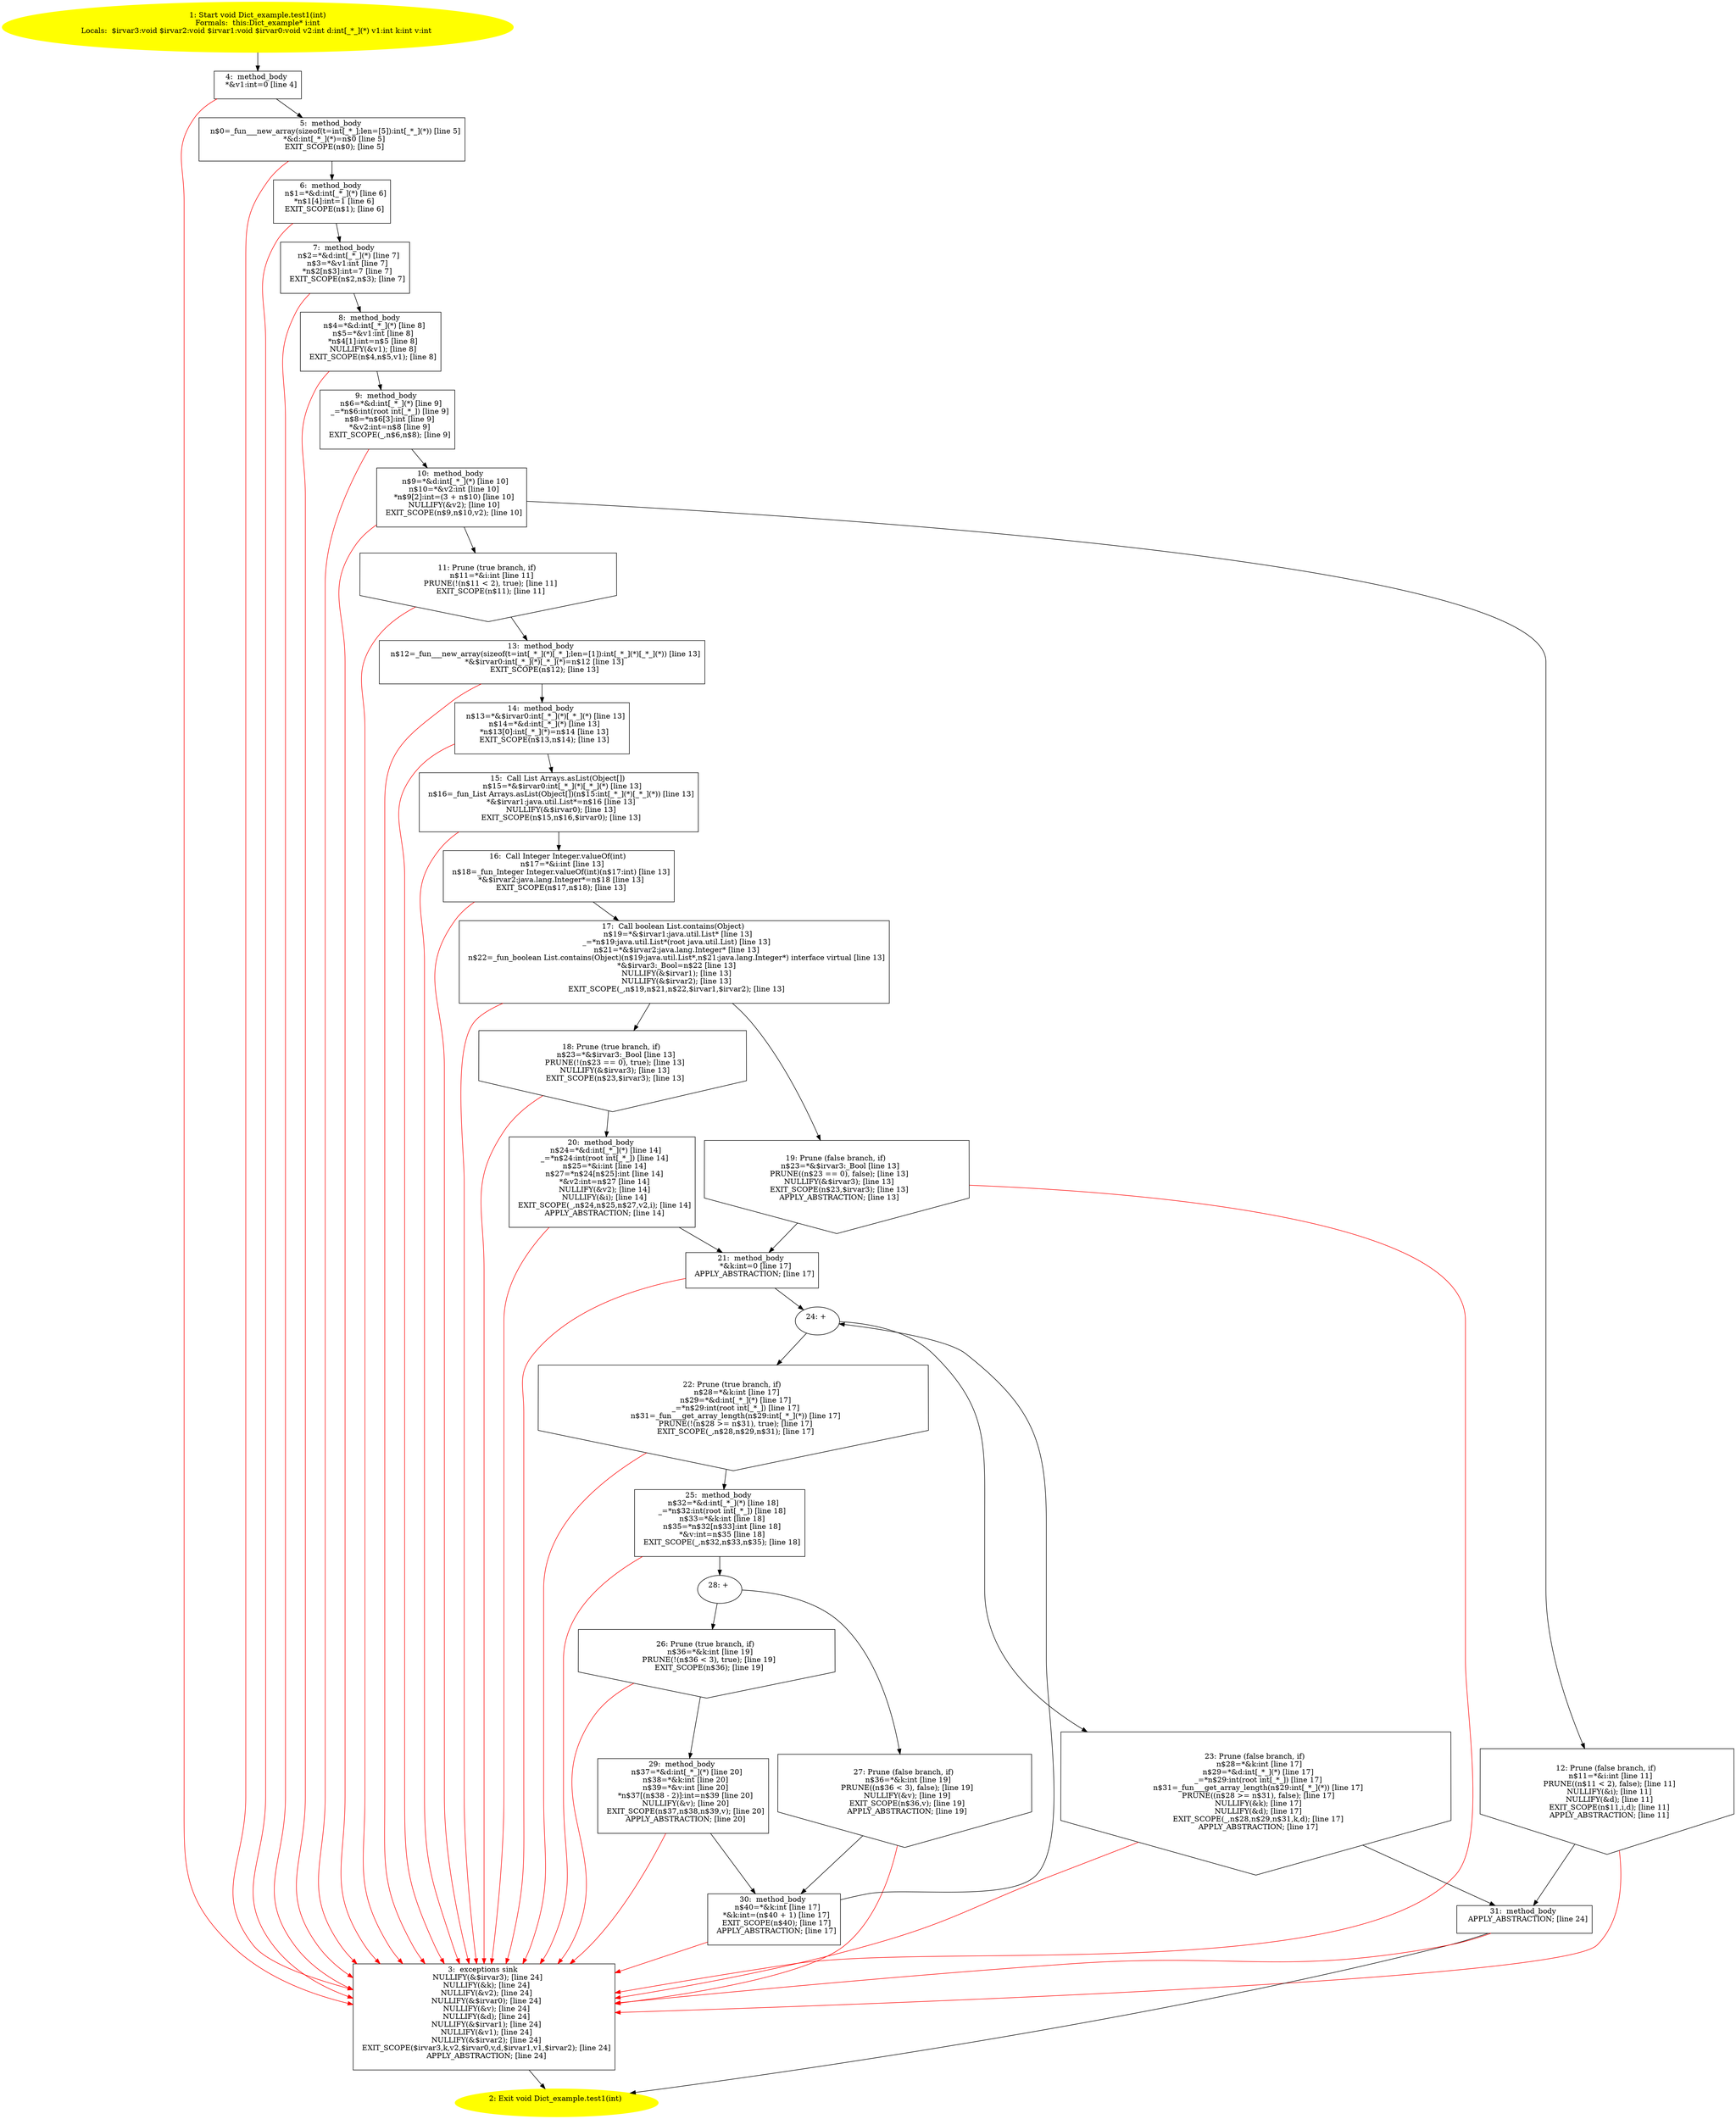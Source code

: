 /* @generated */
digraph cfg {
"Dict_example.test1(int):void.9b8e6a3f72bcbab94aac724e0c47f978_1" [label="1: Start void Dict_example.test1(int)\nFormals:  this:Dict_example* i:int\nLocals:  $irvar3:void $irvar2:void $irvar1:void $irvar0:void v2:int d:int[_*_](*) v1:int k:int v:int \n  " color=yellow style=filled]
	

	 "Dict_example.test1(int):void.9b8e6a3f72bcbab94aac724e0c47f978_1" -> "Dict_example.test1(int):void.9b8e6a3f72bcbab94aac724e0c47f978_4" ;
"Dict_example.test1(int):void.9b8e6a3f72bcbab94aac724e0c47f978_2" [label="2: Exit void Dict_example.test1(int) \n  " color=yellow style=filled]
	

"Dict_example.test1(int):void.9b8e6a3f72bcbab94aac724e0c47f978_3" [label="3:  exceptions sink \n   NULLIFY(&$irvar3); [line 24]\n  NULLIFY(&k); [line 24]\n  NULLIFY(&v2); [line 24]\n  NULLIFY(&$irvar0); [line 24]\n  NULLIFY(&v); [line 24]\n  NULLIFY(&d); [line 24]\n  NULLIFY(&$irvar1); [line 24]\n  NULLIFY(&v1); [line 24]\n  NULLIFY(&$irvar2); [line 24]\n  EXIT_SCOPE($irvar3,k,v2,$irvar0,v,d,$irvar1,v1,$irvar2); [line 24]\n  APPLY_ABSTRACTION; [line 24]\n " shape="box"]
	

	 "Dict_example.test1(int):void.9b8e6a3f72bcbab94aac724e0c47f978_3" -> "Dict_example.test1(int):void.9b8e6a3f72bcbab94aac724e0c47f978_2" ;
"Dict_example.test1(int):void.9b8e6a3f72bcbab94aac724e0c47f978_4" [label="4:  method_body \n   *&v1:int=0 [line 4]\n " shape="box"]
	

	 "Dict_example.test1(int):void.9b8e6a3f72bcbab94aac724e0c47f978_4" -> "Dict_example.test1(int):void.9b8e6a3f72bcbab94aac724e0c47f978_5" ;
	 "Dict_example.test1(int):void.9b8e6a3f72bcbab94aac724e0c47f978_4" -> "Dict_example.test1(int):void.9b8e6a3f72bcbab94aac724e0c47f978_3" [color="red" ];
"Dict_example.test1(int):void.9b8e6a3f72bcbab94aac724e0c47f978_5" [label="5:  method_body \n   n$0=_fun___new_array(sizeof(t=int[_*_];len=[5]):int[_*_](*)) [line 5]\n  *&d:int[_*_](*)=n$0 [line 5]\n  EXIT_SCOPE(n$0); [line 5]\n " shape="box"]
	

	 "Dict_example.test1(int):void.9b8e6a3f72bcbab94aac724e0c47f978_5" -> "Dict_example.test1(int):void.9b8e6a3f72bcbab94aac724e0c47f978_6" ;
	 "Dict_example.test1(int):void.9b8e6a3f72bcbab94aac724e0c47f978_5" -> "Dict_example.test1(int):void.9b8e6a3f72bcbab94aac724e0c47f978_3" [color="red" ];
"Dict_example.test1(int):void.9b8e6a3f72bcbab94aac724e0c47f978_6" [label="6:  method_body \n   n$1=*&d:int[_*_](*) [line 6]\n  *n$1[4]:int=1 [line 6]\n  EXIT_SCOPE(n$1); [line 6]\n " shape="box"]
	

	 "Dict_example.test1(int):void.9b8e6a3f72bcbab94aac724e0c47f978_6" -> "Dict_example.test1(int):void.9b8e6a3f72bcbab94aac724e0c47f978_7" ;
	 "Dict_example.test1(int):void.9b8e6a3f72bcbab94aac724e0c47f978_6" -> "Dict_example.test1(int):void.9b8e6a3f72bcbab94aac724e0c47f978_3" [color="red" ];
"Dict_example.test1(int):void.9b8e6a3f72bcbab94aac724e0c47f978_7" [label="7:  method_body \n   n$2=*&d:int[_*_](*) [line 7]\n  n$3=*&v1:int [line 7]\n  *n$2[n$3]:int=7 [line 7]\n  EXIT_SCOPE(n$2,n$3); [line 7]\n " shape="box"]
	

	 "Dict_example.test1(int):void.9b8e6a3f72bcbab94aac724e0c47f978_7" -> "Dict_example.test1(int):void.9b8e6a3f72bcbab94aac724e0c47f978_8" ;
	 "Dict_example.test1(int):void.9b8e6a3f72bcbab94aac724e0c47f978_7" -> "Dict_example.test1(int):void.9b8e6a3f72bcbab94aac724e0c47f978_3" [color="red" ];
"Dict_example.test1(int):void.9b8e6a3f72bcbab94aac724e0c47f978_8" [label="8:  method_body \n   n$4=*&d:int[_*_](*) [line 8]\n  n$5=*&v1:int [line 8]\n  *n$4[1]:int=n$5 [line 8]\n  NULLIFY(&v1); [line 8]\n  EXIT_SCOPE(n$4,n$5,v1); [line 8]\n " shape="box"]
	

	 "Dict_example.test1(int):void.9b8e6a3f72bcbab94aac724e0c47f978_8" -> "Dict_example.test1(int):void.9b8e6a3f72bcbab94aac724e0c47f978_9" ;
	 "Dict_example.test1(int):void.9b8e6a3f72bcbab94aac724e0c47f978_8" -> "Dict_example.test1(int):void.9b8e6a3f72bcbab94aac724e0c47f978_3" [color="red" ];
"Dict_example.test1(int):void.9b8e6a3f72bcbab94aac724e0c47f978_9" [label="9:  method_body \n   n$6=*&d:int[_*_](*) [line 9]\n  _=*n$6:int(root int[_*_]) [line 9]\n  n$8=*n$6[3]:int [line 9]\n  *&v2:int=n$8 [line 9]\n  EXIT_SCOPE(_,n$6,n$8); [line 9]\n " shape="box"]
	

	 "Dict_example.test1(int):void.9b8e6a3f72bcbab94aac724e0c47f978_9" -> "Dict_example.test1(int):void.9b8e6a3f72bcbab94aac724e0c47f978_10" ;
	 "Dict_example.test1(int):void.9b8e6a3f72bcbab94aac724e0c47f978_9" -> "Dict_example.test1(int):void.9b8e6a3f72bcbab94aac724e0c47f978_3" [color="red" ];
"Dict_example.test1(int):void.9b8e6a3f72bcbab94aac724e0c47f978_10" [label="10:  method_body \n   n$9=*&d:int[_*_](*) [line 10]\n  n$10=*&v2:int [line 10]\n  *n$9[2]:int=(3 + n$10) [line 10]\n  NULLIFY(&v2); [line 10]\n  EXIT_SCOPE(n$9,n$10,v2); [line 10]\n " shape="box"]
	

	 "Dict_example.test1(int):void.9b8e6a3f72bcbab94aac724e0c47f978_10" -> "Dict_example.test1(int):void.9b8e6a3f72bcbab94aac724e0c47f978_11" ;
	 "Dict_example.test1(int):void.9b8e6a3f72bcbab94aac724e0c47f978_10" -> "Dict_example.test1(int):void.9b8e6a3f72bcbab94aac724e0c47f978_12" ;
	 "Dict_example.test1(int):void.9b8e6a3f72bcbab94aac724e0c47f978_10" -> "Dict_example.test1(int):void.9b8e6a3f72bcbab94aac724e0c47f978_3" [color="red" ];
"Dict_example.test1(int):void.9b8e6a3f72bcbab94aac724e0c47f978_11" [label="11: Prune (true branch, if) \n   n$11=*&i:int [line 11]\n  PRUNE(!(n$11 < 2), true); [line 11]\n  EXIT_SCOPE(n$11); [line 11]\n " shape="invhouse"]
	

	 "Dict_example.test1(int):void.9b8e6a3f72bcbab94aac724e0c47f978_11" -> "Dict_example.test1(int):void.9b8e6a3f72bcbab94aac724e0c47f978_13" ;
	 "Dict_example.test1(int):void.9b8e6a3f72bcbab94aac724e0c47f978_11" -> "Dict_example.test1(int):void.9b8e6a3f72bcbab94aac724e0c47f978_3" [color="red" ];
"Dict_example.test1(int):void.9b8e6a3f72bcbab94aac724e0c47f978_12" [label="12: Prune (false branch, if) \n   n$11=*&i:int [line 11]\n  PRUNE((n$11 < 2), false); [line 11]\n  NULLIFY(&i); [line 11]\n  NULLIFY(&d); [line 11]\n  EXIT_SCOPE(n$11,i,d); [line 11]\n  APPLY_ABSTRACTION; [line 11]\n " shape="invhouse"]
	

	 "Dict_example.test1(int):void.9b8e6a3f72bcbab94aac724e0c47f978_12" -> "Dict_example.test1(int):void.9b8e6a3f72bcbab94aac724e0c47f978_31" ;
	 "Dict_example.test1(int):void.9b8e6a3f72bcbab94aac724e0c47f978_12" -> "Dict_example.test1(int):void.9b8e6a3f72bcbab94aac724e0c47f978_3" [color="red" ];
"Dict_example.test1(int):void.9b8e6a3f72bcbab94aac724e0c47f978_13" [label="13:  method_body \n   n$12=_fun___new_array(sizeof(t=int[_*_](*)[_*_];len=[1]):int[_*_](*)[_*_](*)) [line 13]\n  *&$irvar0:int[_*_](*)[_*_](*)=n$12 [line 13]\n  EXIT_SCOPE(n$12); [line 13]\n " shape="box"]
	

	 "Dict_example.test1(int):void.9b8e6a3f72bcbab94aac724e0c47f978_13" -> "Dict_example.test1(int):void.9b8e6a3f72bcbab94aac724e0c47f978_14" ;
	 "Dict_example.test1(int):void.9b8e6a3f72bcbab94aac724e0c47f978_13" -> "Dict_example.test1(int):void.9b8e6a3f72bcbab94aac724e0c47f978_3" [color="red" ];
"Dict_example.test1(int):void.9b8e6a3f72bcbab94aac724e0c47f978_14" [label="14:  method_body \n   n$13=*&$irvar0:int[_*_](*)[_*_](*) [line 13]\n  n$14=*&d:int[_*_](*) [line 13]\n  *n$13[0]:int[_*_](*)=n$14 [line 13]\n  EXIT_SCOPE(n$13,n$14); [line 13]\n " shape="box"]
	

	 "Dict_example.test1(int):void.9b8e6a3f72bcbab94aac724e0c47f978_14" -> "Dict_example.test1(int):void.9b8e6a3f72bcbab94aac724e0c47f978_15" ;
	 "Dict_example.test1(int):void.9b8e6a3f72bcbab94aac724e0c47f978_14" -> "Dict_example.test1(int):void.9b8e6a3f72bcbab94aac724e0c47f978_3" [color="red" ];
"Dict_example.test1(int):void.9b8e6a3f72bcbab94aac724e0c47f978_15" [label="15:  Call List Arrays.asList(Object[]) \n   n$15=*&$irvar0:int[_*_](*)[_*_](*) [line 13]\n  n$16=_fun_List Arrays.asList(Object[])(n$15:int[_*_](*)[_*_](*)) [line 13]\n  *&$irvar1:java.util.List*=n$16 [line 13]\n  NULLIFY(&$irvar0); [line 13]\n  EXIT_SCOPE(n$15,n$16,$irvar0); [line 13]\n " shape="box"]
	

	 "Dict_example.test1(int):void.9b8e6a3f72bcbab94aac724e0c47f978_15" -> "Dict_example.test1(int):void.9b8e6a3f72bcbab94aac724e0c47f978_16" ;
	 "Dict_example.test1(int):void.9b8e6a3f72bcbab94aac724e0c47f978_15" -> "Dict_example.test1(int):void.9b8e6a3f72bcbab94aac724e0c47f978_3" [color="red" ];
"Dict_example.test1(int):void.9b8e6a3f72bcbab94aac724e0c47f978_16" [label="16:  Call Integer Integer.valueOf(int) \n   n$17=*&i:int [line 13]\n  n$18=_fun_Integer Integer.valueOf(int)(n$17:int) [line 13]\n  *&$irvar2:java.lang.Integer*=n$18 [line 13]\n  EXIT_SCOPE(n$17,n$18); [line 13]\n " shape="box"]
	

	 "Dict_example.test1(int):void.9b8e6a3f72bcbab94aac724e0c47f978_16" -> "Dict_example.test1(int):void.9b8e6a3f72bcbab94aac724e0c47f978_17" ;
	 "Dict_example.test1(int):void.9b8e6a3f72bcbab94aac724e0c47f978_16" -> "Dict_example.test1(int):void.9b8e6a3f72bcbab94aac724e0c47f978_3" [color="red" ];
"Dict_example.test1(int):void.9b8e6a3f72bcbab94aac724e0c47f978_17" [label="17:  Call boolean List.contains(Object) \n   n$19=*&$irvar1:java.util.List* [line 13]\n  _=*n$19:java.util.List*(root java.util.List) [line 13]\n  n$21=*&$irvar2:java.lang.Integer* [line 13]\n  n$22=_fun_boolean List.contains(Object)(n$19:java.util.List*,n$21:java.lang.Integer*) interface virtual [line 13]\n  *&$irvar3:_Bool=n$22 [line 13]\n  NULLIFY(&$irvar1); [line 13]\n  NULLIFY(&$irvar2); [line 13]\n  EXIT_SCOPE(_,n$19,n$21,n$22,$irvar1,$irvar2); [line 13]\n " shape="box"]
	

	 "Dict_example.test1(int):void.9b8e6a3f72bcbab94aac724e0c47f978_17" -> "Dict_example.test1(int):void.9b8e6a3f72bcbab94aac724e0c47f978_18" ;
	 "Dict_example.test1(int):void.9b8e6a3f72bcbab94aac724e0c47f978_17" -> "Dict_example.test1(int):void.9b8e6a3f72bcbab94aac724e0c47f978_19" ;
	 "Dict_example.test1(int):void.9b8e6a3f72bcbab94aac724e0c47f978_17" -> "Dict_example.test1(int):void.9b8e6a3f72bcbab94aac724e0c47f978_3" [color="red" ];
"Dict_example.test1(int):void.9b8e6a3f72bcbab94aac724e0c47f978_18" [label="18: Prune (true branch, if) \n   n$23=*&$irvar3:_Bool [line 13]\n  PRUNE(!(n$23 == 0), true); [line 13]\n  NULLIFY(&$irvar3); [line 13]\n  EXIT_SCOPE(n$23,$irvar3); [line 13]\n " shape="invhouse"]
	

	 "Dict_example.test1(int):void.9b8e6a3f72bcbab94aac724e0c47f978_18" -> "Dict_example.test1(int):void.9b8e6a3f72bcbab94aac724e0c47f978_20" ;
	 "Dict_example.test1(int):void.9b8e6a3f72bcbab94aac724e0c47f978_18" -> "Dict_example.test1(int):void.9b8e6a3f72bcbab94aac724e0c47f978_3" [color="red" ];
"Dict_example.test1(int):void.9b8e6a3f72bcbab94aac724e0c47f978_19" [label="19: Prune (false branch, if) \n   n$23=*&$irvar3:_Bool [line 13]\n  PRUNE((n$23 == 0), false); [line 13]\n  NULLIFY(&$irvar3); [line 13]\n  EXIT_SCOPE(n$23,$irvar3); [line 13]\n  APPLY_ABSTRACTION; [line 13]\n " shape="invhouse"]
	

	 "Dict_example.test1(int):void.9b8e6a3f72bcbab94aac724e0c47f978_19" -> "Dict_example.test1(int):void.9b8e6a3f72bcbab94aac724e0c47f978_21" ;
	 "Dict_example.test1(int):void.9b8e6a3f72bcbab94aac724e0c47f978_19" -> "Dict_example.test1(int):void.9b8e6a3f72bcbab94aac724e0c47f978_3" [color="red" ];
"Dict_example.test1(int):void.9b8e6a3f72bcbab94aac724e0c47f978_20" [label="20:  method_body \n   n$24=*&d:int[_*_](*) [line 14]\n  _=*n$24:int(root int[_*_]) [line 14]\n  n$25=*&i:int [line 14]\n  n$27=*n$24[n$25]:int [line 14]\n  *&v2:int=n$27 [line 14]\n  NULLIFY(&v2); [line 14]\n  NULLIFY(&i); [line 14]\n  EXIT_SCOPE(_,n$24,n$25,n$27,v2,i); [line 14]\n  APPLY_ABSTRACTION; [line 14]\n " shape="box"]
	

	 "Dict_example.test1(int):void.9b8e6a3f72bcbab94aac724e0c47f978_20" -> "Dict_example.test1(int):void.9b8e6a3f72bcbab94aac724e0c47f978_21" ;
	 "Dict_example.test1(int):void.9b8e6a3f72bcbab94aac724e0c47f978_20" -> "Dict_example.test1(int):void.9b8e6a3f72bcbab94aac724e0c47f978_3" [color="red" ];
"Dict_example.test1(int):void.9b8e6a3f72bcbab94aac724e0c47f978_21" [label="21:  method_body \n   *&k:int=0 [line 17]\n  APPLY_ABSTRACTION; [line 17]\n " shape="box"]
	

	 "Dict_example.test1(int):void.9b8e6a3f72bcbab94aac724e0c47f978_21" -> "Dict_example.test1(int):void.9b8e6a3f72bcbab94aac724e0c47f978_24" ;
	 "Dict_example.test1(int):void.9b8e6a3f72bcbab94aac724e0c47f978_21" -> "Dict_example.test1(int):void.9b8e6a3f72bcbab94aac724e0c47f978_3" [color="red" ];
"Dict_example.test1(int):void.9b8e6a3f72bcbab94aac724e0c47f978_22" [label="22: Prune (true branch, if) \n   n$28=*&k:int [line 17]\n  n$29=*&d:int[_*_](*) [line 17]\n  _=*n$29:int(root int[_*_]) [line 17]\n  n$31=_fun___get_array_length(n$29:int[_*_](*)) [line 17]\n  PRUNE(!(n$28 >= n$31), true); [line 17]\n  EXIT_SCOPE(_,n$28,n$29,n$31); [line 17]\n " shape="invhouse"]
	

	 "Dict_example.test1(int):void.9b8e6a3f72bcbab94aac724e0c47f978_22" -> "Dict_example.test1(int):void.9b8e6a3f72bcbab94aac724e0c47f978_25" ;
	 "Dict_example.test1(int):void.9b8e6a3f72bcbab94aac724e0c47f978_22" -> "Dict_example.test1(int):void.9b8e6a3f72bcbab94aac724e0c47f978_3" [color="red" ];
"Dict_example.test1(int):void.9b8e6a3f72bcbab94aac724e0c47f978_23" [label="23: Prune (false branch, if) \n   n$28=*&k:int [line 17]\n  n$29=*&d:int[_*_](*) [line 17]\n  _=*n$29:int(root int[_*_]) [line 17]\n  n$31=_fun___get_array_length(n$29:int[_*_](*)) [line 17]\n  PRUNE((n$28 >= n$31), false); [line 17]\n  NULLIFY(&k); [line 17]\n  NULLIFY(&d); [line 17]\n  EXIT_SCOPE(_,n$28,n$29,n$31,k,d); [line 17]\n  APPLY_ABSTRACTION; [line 17]\n " shape="invhouse"]
	

	 "Dict_example.test1(int):void.9b8e6a3f72bcbab94aac724e0c47f978_23" -> "Dict_example.test1(int):void.9b8e6a3f72bcbab94aac724e0c47f978_31" ;
	 "Dict_example.test1(int):void.9b8e6a3f72bcbab94aac724e0c47f978_23" -> "Dict_example.test1(int):void.9b8e6a3f72bcbab94aac724e0c47f978_3" [color="red" ];
"Dict_example.test1(int):void.9b8e6a3f72bcbab94aac724e0c47f978_24" [label="24: + \n  " ]
	

	 "Dict_example.test1(int):void.9b8e6a3f72bcbab94aac724e0c47f978_24" -> "Dict_example.test1(int):void.9b8e6a3f72bcbab94aac724e0c47f978_22" ;
	 "Dict_example.test1(int):void.9b8e6a3f72bcbab94aac724e0c47f978_24" -> "Dict_example.test1(int):void.9b8e6a3f72bcbab94aac724e0c47f978_23" ;
"Dict_example.test1(int):void.9b8e6a3f72bcbab94aac724e0c47f978_25" [label="25:  method_body \n   n$32=*&d:int[_*_](*) [line 18]\n  _=*n$32:int(root int[_*_]) [line 18]\n  n$33=*&k:int [line 18]\n  n$35=*n$32[n$33]:int [line 18]\n  *&v:int=n$35 [line 18]\n  EXIT_SCOPE(_,n$32,n$33,n$35); [line 18]\n " shape="box"]
	

	 "Dict_example.test1(int):void.9b8e6a3f72bcbab94aac724e0c47f978_25" -> "Dict_example.test1(int):void.9b8e6a3f72bcbab94aac724e0c47f978_28" ;
	 "Dict_example.test1(int):void.9b8e6a3f72bcbab94aac724e0c47f978_25" -> "Dict_example.test1(int):void.9b8e6a3f72bcbab94aac724e0c47f978_3" [color="red" ];
"Dict_example.test1(int):void.9b8e6a3f72bcbab94aac724e0c47f978_26" [label="26: Prune (true branch, if) \n   n$36=*&k:int [line 19]\n  PRUNE(!(n$36 < 3), true); [line 19]\n  EXIT_SCOPE(n$36); [line 19]\n " shape="invhouse"]
	

	 "Dict_example.test1(int):void.9b8e6a3f72bcbab94aac724e0c47f978_26" -> "Dict_example.test1(int):void.9b8e6a3f72bcbab94aac724e0c47f978_29" ;
	 "Dict_example.test1(int):void.9b8e6a3f72bcbab94aac724e0c47f978_26" -> "Dict_example.test1(int):void.9b8e6a3f72bcbab94aac724e0c47f978_3" [color="red" ];
"Dict_example.test1(int):void.9b8e6a3f72bcbab94aac724e0c47f978_27" [label="27: Prune (false branch, if) \n   n$36=*&k:int [line 19]\n  PRUNE((n$36 < 3), false); [line 19]\n  NULLIFY(&v); [line 19]\n  EXIT_SCOPE(n$36,v); [line 19]\n  APPLY_ABSTRACTION; [line 19]\n " shape="invhouse"]
	

	 "Dict_example.test1(int):void.9b8e6a3f72bcbab94aac724e0c47f978_27" -> "Dict_example.test1(int):void.9b8e6a3f72bcbab94aac724e0c47f978_30" ;
	 "Dict_example.test1(int):void.9b8e6a3f72bcbab94aac724e0c47f978_27" -> "Dict_example.test1(int):void.9b8e6a3f72bcbab94aac724e0c47f978_3" [color="red" ];
"Dict_example.test1(int):void.9b8e6a3f72bcbab94aac724e0c47f978_28" [label="28: + \n  " ]
	

	 "Dict_example.test1(int):void.9b8e6a3f72bcbab94aac724e0c47f978_28" -> "Dict_example.test1(int):void.9b8e6a3f72bcbab94aac724e0c47f978_26" ;
	 "Dict_example.test1(int):void.9b8e6a3f72bcbab94aac724e0c47f978_28" -> "Dict_example.test1(int):void.9b8e6a3f72bcbab94aac724e0c47f978_27" ;
"Dict_example.test1(int):void.9b8e6a3f72bcbab94aac724e0c47f978_29" [label="29:  method_body \n   n$37=*&d:int[_*_](*) [line 20]\n  n$38=*&k:int [line 20]\n  n$39=*&v:int [line 20]\n  *n$37[(n$38 - 2)]:int=n$39 [line 20]\n  NULLIFY(&v); [line 20]\n  EXIT_SCOPE(n$37,n$38,n$39,v); [line 20]\n  APPLY_ABSTRACTION; [line 20]\n " shape="box"]
	

	 "Dict_example.test1(int):void.9b8e6a3f72bcbab94aac724e0c47f978_29" -> "Dict_example.test1(int):void.9b8e6a3f72bcbab94aac724e0c47f978_30" ;
	 "Dict_example.test1(int):void.9b8e6a3f72bcbab94aac724e0c47f978_29" -> "Dict_example.test1(int):void.9b8e6a3f72bcbab94aac724e0c47f978_3" [color="red" ];
"Dict_example.test1(int):void.9b8e6a3f72bcbab94aac724e0c47f978_30" [label="30:  method_body \n   n$40=*&k:int [line 17]\n  *&k:int=(n$40 + 1) [line 17]\n  EXIT_SCOPE(n$40); [line 17]\n  APPLY_ABSTRACTION; [line 17]\n " shape="box"]
	

	 "Dict_example.test1(int):void.9b8e6a3f72bcbab94aac724e0c47f978_30" -> "Dict_example.test1(int):void.9b8e6a3f72bcbab94aac724e0c47f978_24" ;
	 "Dict_example.test1(int):void.9b8e6a3f72bcbab94aac724e0c47f978_30" -> "Dict_example.test1(int):void.9b8e6a3f72bcbab94aac724e0c47f978_3" [color="red" ];
"Dict_example.test1(int):void.9b8e6a3f72bcbab94aac724e0c47f978_31" [label="31:  method_body \n   APPLY_ABSTRACTION; [line 24]\n " shape="box"]
	

	 "Dict_example.test1(int):void.9b8e6a3f72bcbab94aac724e0c47f978_31" -> "Dict_example.test1(int):void.9b8e6a3f72bcbab94aac724e0c47f978_2" ;
	 "Dict_example.test1(int):void.9b8e6a3f72bcbab94aac724e0c47f978_31" -> "Dict_example.test1(int):void.9b8e6a3f72bcbab94aac724e0c47f978_3" [color="red" ];
}
